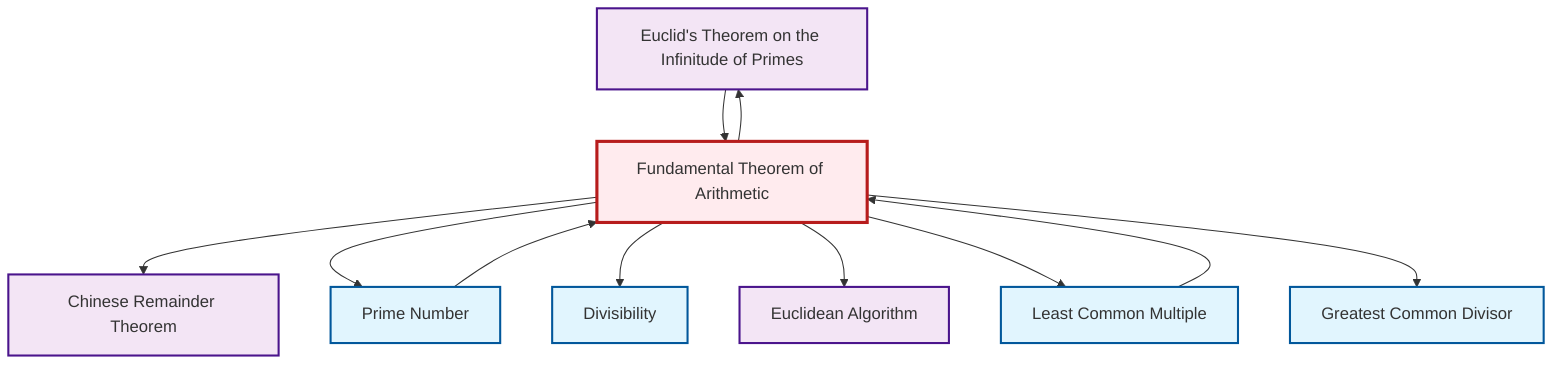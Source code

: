 graph TD
    classDef definition fill:#e1f5fe,stroke:#01579b,stroke-width:2px
    classDef theorem fill:#f3e5f5,stroke:#4a148c,stroke-width:2px
    classDef axiom fill:#fff3e0,stroke:#e65100,stroke-width:2px
    classDef example fill:#e8f5e9,stroke:#1b5e20,stroke-width:2px
    classDef current fill:#ffebee,stroke:#b71c1c,stroke-width:3px
    thm-euclid-infinitude-primes["Euclid's Theorem on the Infinitude of Primes"]:::theorem
    def-prime["Prime Number"]:::definition
    def-lcm["Least Common Multiple"]:::definition
    thm-euclidean-algorithm["Euclidean Algorithm"]:::theorem
    thm-fundamental-arithmetic["Fundamental Theorem of Arithmetic"]:::theorem
    def-divisibility["Divisibility"]:::definition
    thm-chinese-remainder["Chinese Remainder Theorem"]:::theorem
    def-gcd["Greatest Common Divisor"]:::definition
    thm-fundamental-arithmetic --> thm-chinese-remainder
    thm-fundamental-arithmetic --> thm-euclid-infinitude-primes
    thm-euclid-infinitude-primes --> thm-fundamental-arithmetic
    thm-fundamental-arithmetic --> def-prime
    thm-fundamental-arithmetic --> def-divisibility
    thm-fundamental-arithmetic --> thm-euclidean-algorithm
    def-prime --> thm-fundamental-arithmetic
    def-lcm --> thm-fundamental-arithmetic
    thm-fundamental-arithmetic --> def-lcm
    thm-fundamental-arithmetic --> def-gcd
    class thm-fundamental-arithmetic current